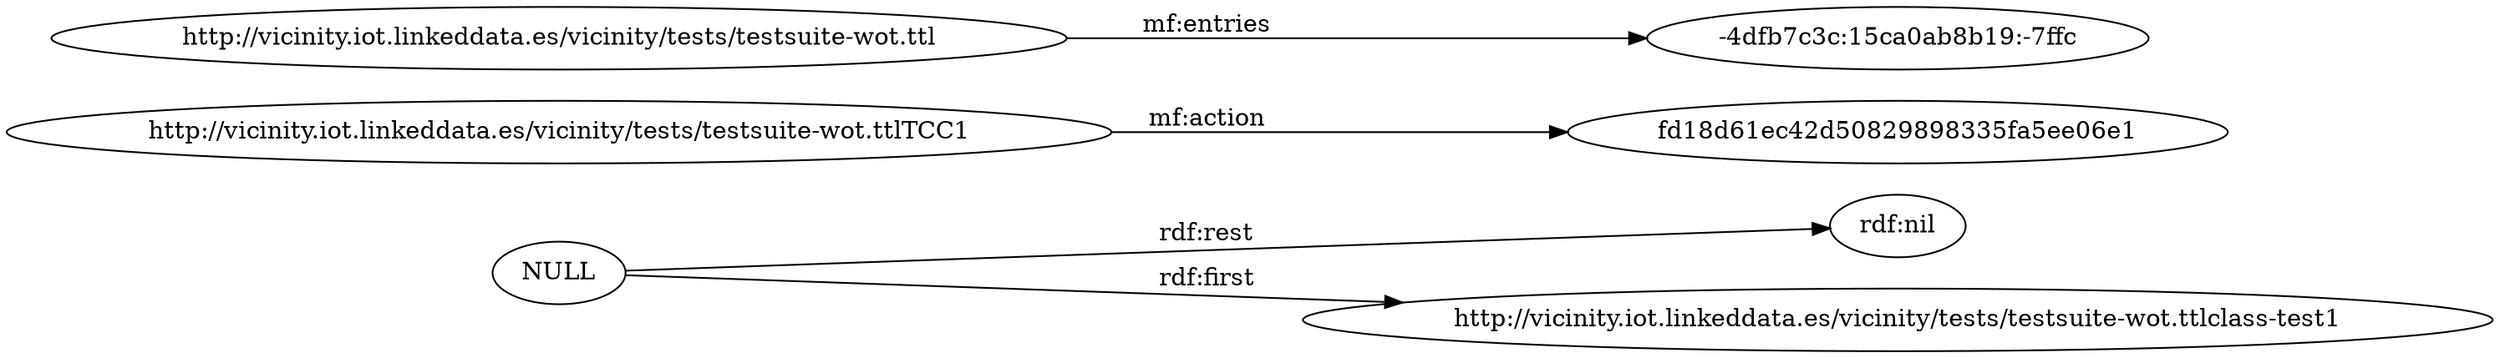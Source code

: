 digraph ar2dtool_diagram { 
rankdir=LR;
size="1501"
	"NULL" -> "rdf:nil" [ label = "rdf:rest" ];
	"NULL" -> "http://vicinity.iot.linkeddata.es/vicinity/tests/testsuite-wot.ttlclass-test1" [ label = "rdf:first" ];
	"http://vicinity.iot.linkeddata.es/vicinity/tests/testsuite-wot.ttlTCC1" -> "fd18d61ec42d50829898335fa5ee06e1" [ label = "mf:action" ];
	"http://vicinity.iot.linkeddata.es/vicinity/tests/testsuite-wot.ttl" -> "-4dfb7c3c:15ca0ab8b19:-7ffc" [ label = "mf:entries" ];

}
